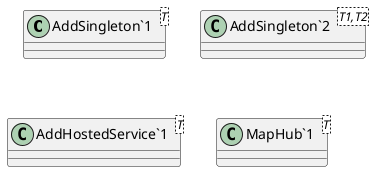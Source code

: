 @startuml
class "AddSingleton`1"<T> {
}
class "AddSingleton`2"<T1,T2> {
}
class "AddHostedService`1"<T> {
}
class "MapHub`1"<T> {
}
@enduml
